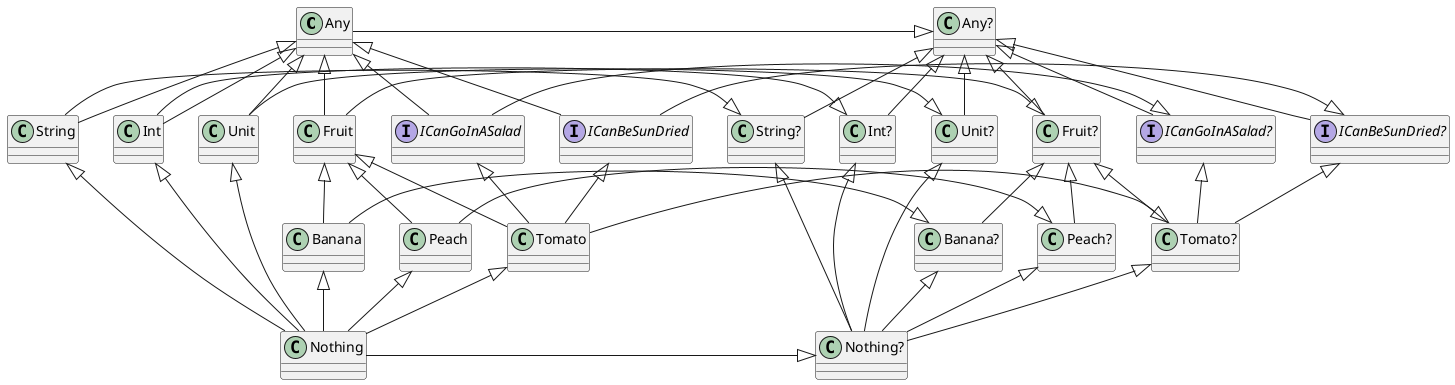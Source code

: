 @startuml


Any <|-- String
Any <|-- Int

Any <|-- Fruit
Fruit <|-- Banana
Fruit <|-- Peach

interface ICanGoInASalad
interface ICanBeSunDried
Any <|-- ICanGoInASalad
Any <|-- ICanBeSunDried
Fruit <|-- Tomato
ICanGoInASalad <|-- Tomato
ICanBeSunDried <|-- Tomato

"Any?" <|-left- Any

"String?" <|-left- String
"Any?" <|-- "String?"

"Int?" <|-left- Int
"Any?" <|-- "Int?"

"Any?" <|-- "Fruit?"
"Fruit?" <|-- "Banana?"
"Fruit?" <|-- "Peach?"

interface "ICanGoInASalad?"
interface "ICanBeSunDried?"
"Any?" <|-- "ICanGoInASalad?"
"Any?" <|-- "ICanBeSunDried?"
"Fruit?" <|-- "Tomato?"
"ICanGoInASalad?" <|-- "Tomato?"
"ICanBeSunDried?" <|-- "Tomato?"

"Fruit?" <|-left- Fruit
"Banana?" <|-left- Banana
"Peach?" <|-left- Peach
"Tomato?" <|-left- Tomato
"ICanGoInASalad?" <|-left- ICanGoInASalad
"ICanBeSunDried?" <|-left- ICanBeSunDried

Any <|-- Unit
"Unit?" <|-left- Unit
"Any?" <|-- "Unit?"

String <|-- Nothing
Int <|-- Nothing
Unit <|-- Nothing
Banana <|-- Nothing
Peach <|-- Nothing
Tomato <|-- Nothing

"Nothing?" <|-left- Nothing

"String?" <|-- "Nothing?"
"Int?" <|-- "Nothing?"
"Unit?" <|-- "Nothing?"
"Banana?" <|-- "Nothing?"
"Peach?" <|-- "Nothing?"
"Tomato?" <|-- "Nothing?"

String -right[hidden]- Int
Int -right[hidden]- Unit
Unit -right[hidden]- Fruit

Fruit -right[hidden]- ICanGoInASalad
ICanGoInASalad -right[hidden]- ICanBeSunDried

Banana -right[hidden]- Peach
Peach -right[hidden]- Tomato

"String?" -right[hidden]- "Int?"
"Int?" -right[hidden]- "Unit?"
"Unit?" -right[hidden]- "Fruit?"

"Fruit?" -right[hidden]- "ICanGoInASalad?"
"ICanGoInASalad?" -right[hidden]- "ICanBeSunDried?"

"Banana?" -right[hidden]- "Peach?"
"Peach?" -right[hidden]- "Tomato?"

@enduml
